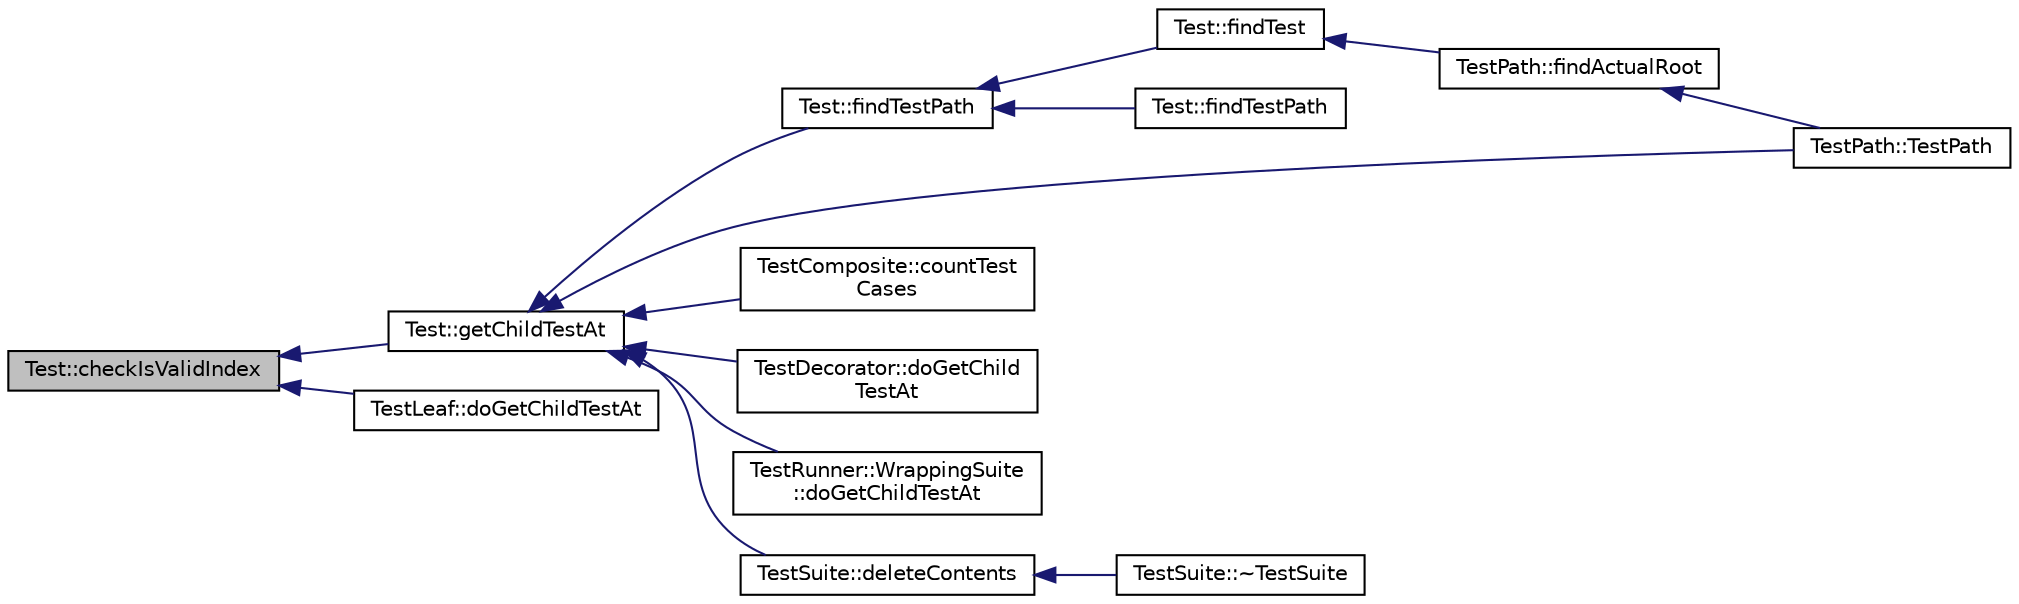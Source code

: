 digraph "Test::checkIsValidIndex"
{
  edge [fontname="Helvetica",fontsize="10",labelfontname="Helvetica",labelfontsize="10"];
  node [fontname="Helvetica",fontsize="10",shape=record];
  rankdir="LR";
  Node1 [label="Test::checkIsValidIndex",height=0.2,width=0.4,color="black", fillcolor="grey75", style="filled", fontcolor="black"];
  Node1 -> Node2 [dir="back",color="midnightblue",fontsize="10",style="solid",fontname="Helvetica"];
  Node2 [label="Test::getChildTestAt",height=0.2,width=0.4,color="black", fillcolor="white", style="filled",URL="$class_test.html#a5311b8b24ec3d92f749272f5c642d42f",tooltip="Returns the child test of the specified index. "];
  Node2 -> Node3 [dir="back",color="midnightblue",fontsize="10",style="solid",fontname="Helvetica"];
  Node3 [label="Test::findTestPath",height=0.2,width=0.4,color="black", fillcolor="white", style="filled",URL="$class_test.html#ac14ebe5c88d6edf0280f1205626a89bd",tooltip="Finds the test with the specified name and its parents test. "];
  Node3 -> Node4 [dir="back",color="midnightblue",fontsize="10",style="solid",fontname="Helvetica"];
  Node4 [label="Test::findTest",height=0.2,width=0.4,color="black", fillcolor="white", style="filled",URL="$class_test.html#aba7193712668533f2fa048a93e0f4705",tooltip="Finds the test with the specified name in the hierarchy. "];
  Node4 -> Node5 [dir="back",color="midnightblue",fontsize="10",style="solid",fontname="Helvetica"];
  Node5 [label="TestPath::findActualRoot",height=0.2,width=0.4,color="black", fillcolor="white", style="filled",URL="$class_test_path.html#a4229e1e693fbadd725d532e4a92e7d6d",tooltip="Finds the actual root of a path string and get the path string name components. "];
  Node5 -> Node6 [dir="back",color="midnightblue",fontsize="10",style="solid",fontname="Helvetica"];
  Node6 [label="TestPath::TestPath",height=0.2,width=0.4,color="black", fillcolor="white", style="filled",URL="$class_test_path.html#a5855701e39a328a19f9780a130106cb3",tooltip="Resolves a path from a string returned by toString(). "];
  Node3 -> Node7 [dir="back",color="midnightblue",fontsize="10",style="solid",fontname="Helvetica"];
  Node7 [label="Test::findTestPath",height=0.2,width=0.4,color="black", fillcolor="white", style="filled",URL="$class_test.html#aff5ac29caeb2acf85002cbf16276cda8",tooltip="Finds the specified test and its parents test. "];
  Node2 -> Node8 [dir="back",color="midnightblue",fontsize="10",style="solid",fontname="Helvetica"];
  Node8 [label="TestComposite::countTest\lCases",height=0.2,width=0.4,color="black", fillcolor="white", style="filled",URL="$class_test_composite.html#aab3a79f9629eb6f026467e9c27b08788",tooltip="Return the number of test cases invoked by run(). "];
  Node2 -> Node9 [dir="back",color="midnightblue",fontsize="10",style="solid",fontname="Helvetica"];
  Node9 [label="TestDecorator::doGetChild\lTestAt",height=0.2,width=0.4,color="black", fillcolor="white", style="filled",URL="$class_test_decorator.html#a6a00721e39bb7e7ce5356e9a10584275",tooltip="Returns the child test of the specified valid index. "];
  Node2 -> Node6 [dir="back",color="midnightblue",fontsize="10",style="solid",fontname="Helvetica"];
  Node2 -> Node10 [dir="back",color="midnightblue",fontsize="10",style="solid",fontname="Helvetica"];
  Node10 [label="TestRunner::WrappingSuite\l::doGetChildTestAt",height=0.2,width=0.4,color="black", fillcolor="white", style="filled",URL="$class_test_runner_1_1_wrapping_suite.html#a6fb842923093bf03c43cb69041b50e52",tooltip="Returns the child test of the specified valid index. "];
  Node2 -> Node11 [dir="back",color="midnightblue",fontsize="10",style="solid",fontname="Helvetica"];
  Node11 [label="TestSuite::deleteContents",height=0.2,width=0.4,color="black", fillcolor="white", style="filled",URL="$class_test_suite.html#a6901d813932cf2919c20ca55bb922dae",tooltip="Deletes all tests in the suite. "];
  Node11 -> Node12 [dir="back",color="midnightblue",fontsize="10",style="solid",fontname="Helvetica"];
  Node12 [label="TestSuite::~TestSuite",height=0.2,width=0.4,color="black", fillcolor="white", style="filled",URL="$class_test_suite.html#a1a4603e985169c62d251876dd3910b5e",tooltip="Destructor. "];
  Node1 -> Node13 [dir="back",color="midnightblue",fontsize="10",style="solid",fontname="Helvetica"];
  Node13 [label="TestLeaf::doGetChildTestAt",height=0.2,width=0.4,color="black", fillcolor="white", style="filled",URL="$class_test_leaf.html#a940d2528cf84ee28f97c904ceca76089"];
}
